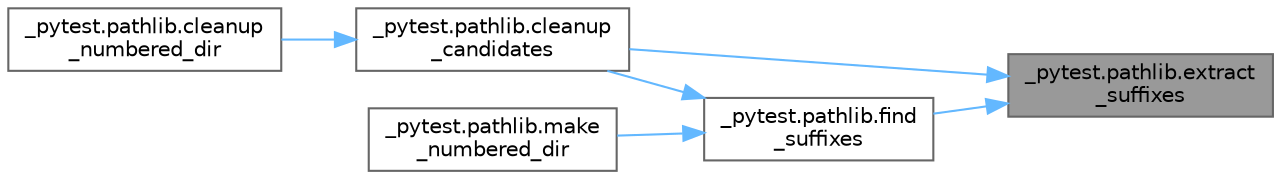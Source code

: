 digraph "_pytest.pathlib.extract_suffixes"
{
 // LATEX_PDF_SIZE
  bgcolor="transparent";
  edge [fontname=Helvetica,fontsize=10,labelfontname=Helvetica,labelfontsize=10];
  node [fontname=Helvetica,fontsize=10,shape=box,height=0.2,width=0.4];
  rankdir="RL";
  Node1 [id="Node000001",label="_pytest.pathlib.extract\l_suffixes",height=0.2,width=0.4,color="gray40", fillcolor="grey60", style="filled", fontcolor="black",tooltip=" "];
  Node1 -> Node2 [id="edge1_Node000001_Node000002",dir="back",color="steelblue1",style="solid",tooltip=" "];
  Node2 [id="Node000002",label="_pytest.pathlib.cleanup\l_candidates",height=0.2,width=0.4,color="grey40", fillcolor="white", style="filled",URL="$namespace__pytest_1_1pathlib.html#ae357103ea4a06ecb2d8bd3b18af4ea53",tooltip=" "];
  Node2 -> Node3 [id="edge2_Node000002_Node000003",dir="back",color="steelblue1",style="solid",tooltip=" "];
  Node3 [id="Node000003",label="_pytest.pathlib.cleanup\l_numbered_dir",height=0.2,width=0.4,color="grey40", fillcolor="white", style="filled",URL="$namespace__pytest_1_1pathlib.html#a9d1e52490b7f908dbc8b6041d0bba697",tooltip=" "];
  Node1 -> Node4 [id="edge3_Node000001_Node000004",dir="back",color="steelblue1",style="solid",tooltip=" "];
  Node4 [id="Node000004",label="_pytest.pathlib.find\l_suffixes",height=0.2,width=0.4,color="grey40", fillcolor="white", style="filled",URL="$namespace__pytest_1_1pathlib.html#ae5a66215e40cad20f751eddc3c6e8721",tooltip=" "];
  Node4 -> Node2 [id="edge4_Node000004_Node000002",dir="back",color="steelblue1",style="solid",tooltip=" "];
  Node4 -> Node5 [id="edge5_Node000004_Node000005",dir="back",color="steelblue1",style="solid",tooltip=" "];
  Node5 [id="Node000005",label="_pytest.pathlib.make\l_numbered_dir",height=0.2,width=0.4,color="grey40", fillcolor="white", style="filled",URL="$namespace__pytest_1_1pathlib.html#a6ca62f92c9e61a349836eadf38245d85",tooltip=" "];
}
